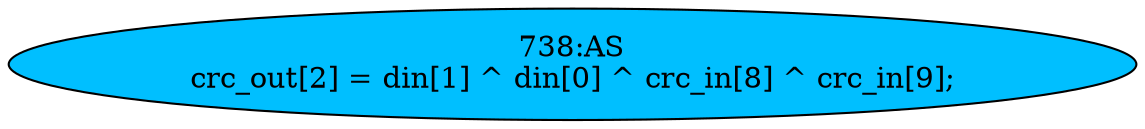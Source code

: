 strict digraph "" {
	node [label="\N"];
	"738:AS"	 [ast="<pyverilog.vparser.ast.Assign object at 0x7f55b234bb10>",
		def_var="['crc_out']",
		fillcolor=deepskyblue,
		label="738:AS
crc_out[2] = din[1] ^ din[0] ^ crc_in[8] ^ crc_in[9];",
		statements="[]",
		style=filled,
		typ=Assign,
		use_var="['din', 'din', 'crc_in', 'crc_in']"];
}
